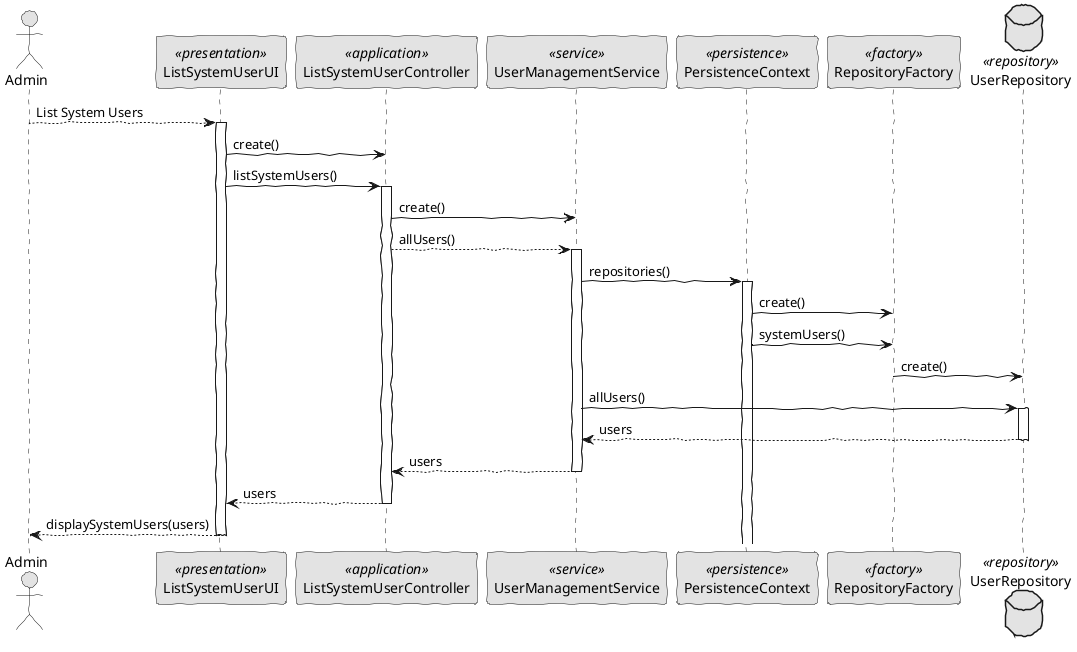 @startuml
'http://plantuml.com/skinparam.html
skinparam handwritten true
skinparam monochrome true
skinparam packageStyle rect
skinparam defaultFontName FG Virgil
skinparam shadowing false

actor Admin as Actor
participant ListSystemUserUI as UI <<presentation>>
participant ListSystemUserController as Controller <<application>>
participant UserManagementService as Service <<service>>
participant PersistenceContext as Persistence <<persistence>>
participant RepositoryFactory as Factory <<factory>>
database UserRepository as Repository <<repository>>

Actor --> UI: List System Users
activate UI

UI -> Controller: create()
UI -> Controller: listSystemUsers()
activate Controller

Controller -> Service: create()
Controller --> Service: allUsers()
activate Service

Service -> Persistence: repositories()
activate Persistence

Persistence -> Factory:create()
Persistence -> Factory:systemUsers()
Factory->Repository:create()
Service -> Repository:allUsers()
activate Repository
Repository--> Service:users
deactivate Repository

Service --> Controller: users
deactivate Service

Controller --> UI: users
deactivate Controller

UI --> Actor: displaySystemUsers(users)
deactivate UI
@enduml
